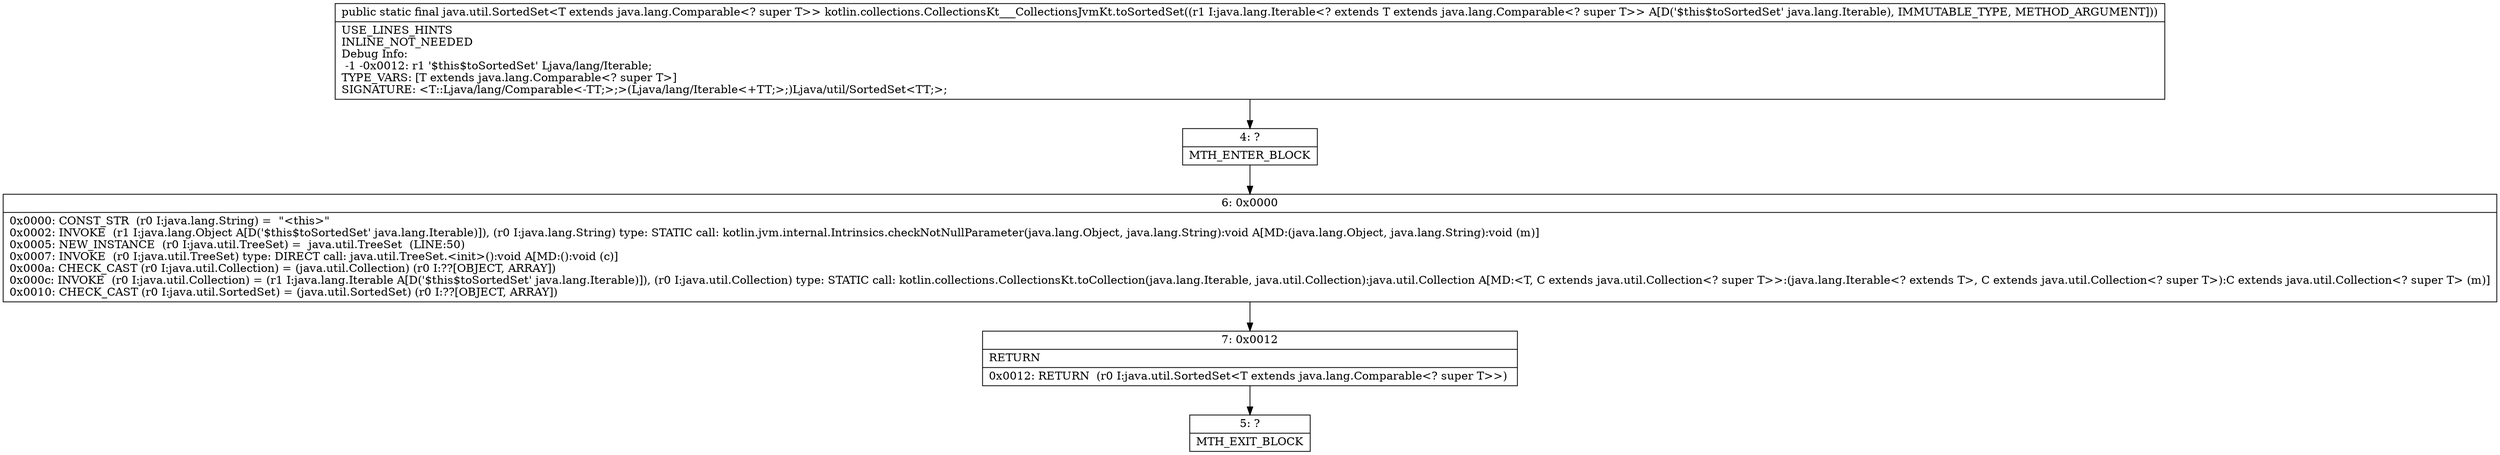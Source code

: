 digraph "CFG forkotlin.collections.CollectionsKt___CollectionsJvmKt.toSortedSet(Ljava\/lang\/Iterable;)Ljava\/util\/SortedSet;" {
Node_4 [shape=record,label="{4\:\ ?|MTH_ENTER_BLOCK\l}"];
Node_6 [shape=record,label="{6\:\ 0x0000|0x0000: CONST_STR  (r0 I:java.lang.String) =  \"\<this\>\" \l0x0002: INVOKE  (r1 I:java.lang.Object A[D('$this$toSortedSet' java.lang.Iterable)]), (r0 I:java.lang.String) type: STATIC call: kotlin.jvm.internal.Intrinsics.checkNotNullParameter(java.lang.Object, java.lang.String):void A[MD:(java.lang.Object, java.lang.String):void (m)]\l0x0005: NEW_INSTANCE  (r0 I:java.util.TreeSet) =  java.util.TreeSet  (LINE:50)\l0x0007: INVOKE  (r0 I:java.util.TreeSet) type: DIRECT call: java.util.TreeSet.\<init\>():void A[MD:():void (c)]\l0x000a: CHECK_CAST (r0 I:java.util.Collection) = (java.util.Collection) (r0 I:??[OBJECT, ARRAY]) \l0x000c: INVOKE  (r0 I:java.util.Collection) = (r1 I:java.lang.Iterable A[D('$this$toSortedSet' java.lang.Iterable)]), (r0 I:java.util.Collection) type: STATIC call: kotlin.collections.CollectionsKt.toCollection(java.lang.Iterable, java.util.Collection):java.util.Collection A[MD:\<T, C extends java.util.Collection\<? super T\>\>:(java.lang.Iterable\<? extends T\>, C extends java.util.Collection\<? super T\>):C extends java.util.Collection\<? super T\> (m)]\l0x0010: CHECK_CAST (r0 I:java.util.SortedSet) = (java.util.SortedSet) (r0 I:??[OBJECT, ARRAY]) \l}"];
Node_7 [shape=record,label="{7\:\ 0x0012|RETURN\l|0x0012: RETURN  (r0 I:java.util.SortedSet\<T extends java.lang.Comparable\<? super T\>\>) \l}"];
Node_5 [shape=record,label="{5\:\ ?|MTH_EXIT_BLOCK\l}"];
MethodNode[shape=record,label="{public static final java.util.SortedSet\<T extends java.lang.Comparable\<? super T\>\> kotlin.collections.CollectionsKt___CollectionsJvmKt.toSortedSet((r1 I:java.lang.Iterable\<? extends T extends java.lang.Comparable\<? super T\>\> A[D('$this$toSortedSet' java.lang.Iterable), IMMUTABLE_TYPE, METHOD_ARGUMENT]))  | USE_LINES_HINTS\lINLINE_NOT_NEEDED\lDebug Info:\l  \-1 \-0x0012: r1 '$this$toSortedSet' Ljava\/lang\/Iterable;\lTYPE_VARS: [T extends java.lang.Comparable\<? super T\>]\lSIGNATURE: \<T::Ljava\/lang\/Comparable\<\-TT;\>;\>(Ljava\/lang\/Iterable\<+TT;\>;)Ljava\/util\/SortedSet\<TT;\>;\l}"];
MethodNode -> Node_4;Node_4 -> Node_6;
Node_6 -> Node_7;
Node_7 -> Node_5;
}

